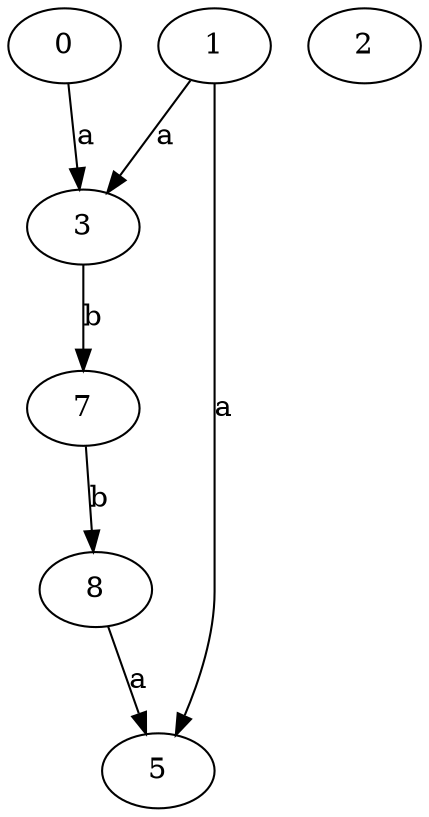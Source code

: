strict digraph  {
0;
3;
1;
5;
7;
2;
8;
0 -> 3  [label=a];
3 -> 7  [label=b];
1 -> 3  [label=a];
1 -> 5  [label=a];
7 -> 8  [label=b];
8 -> 5  [label=a];
}
